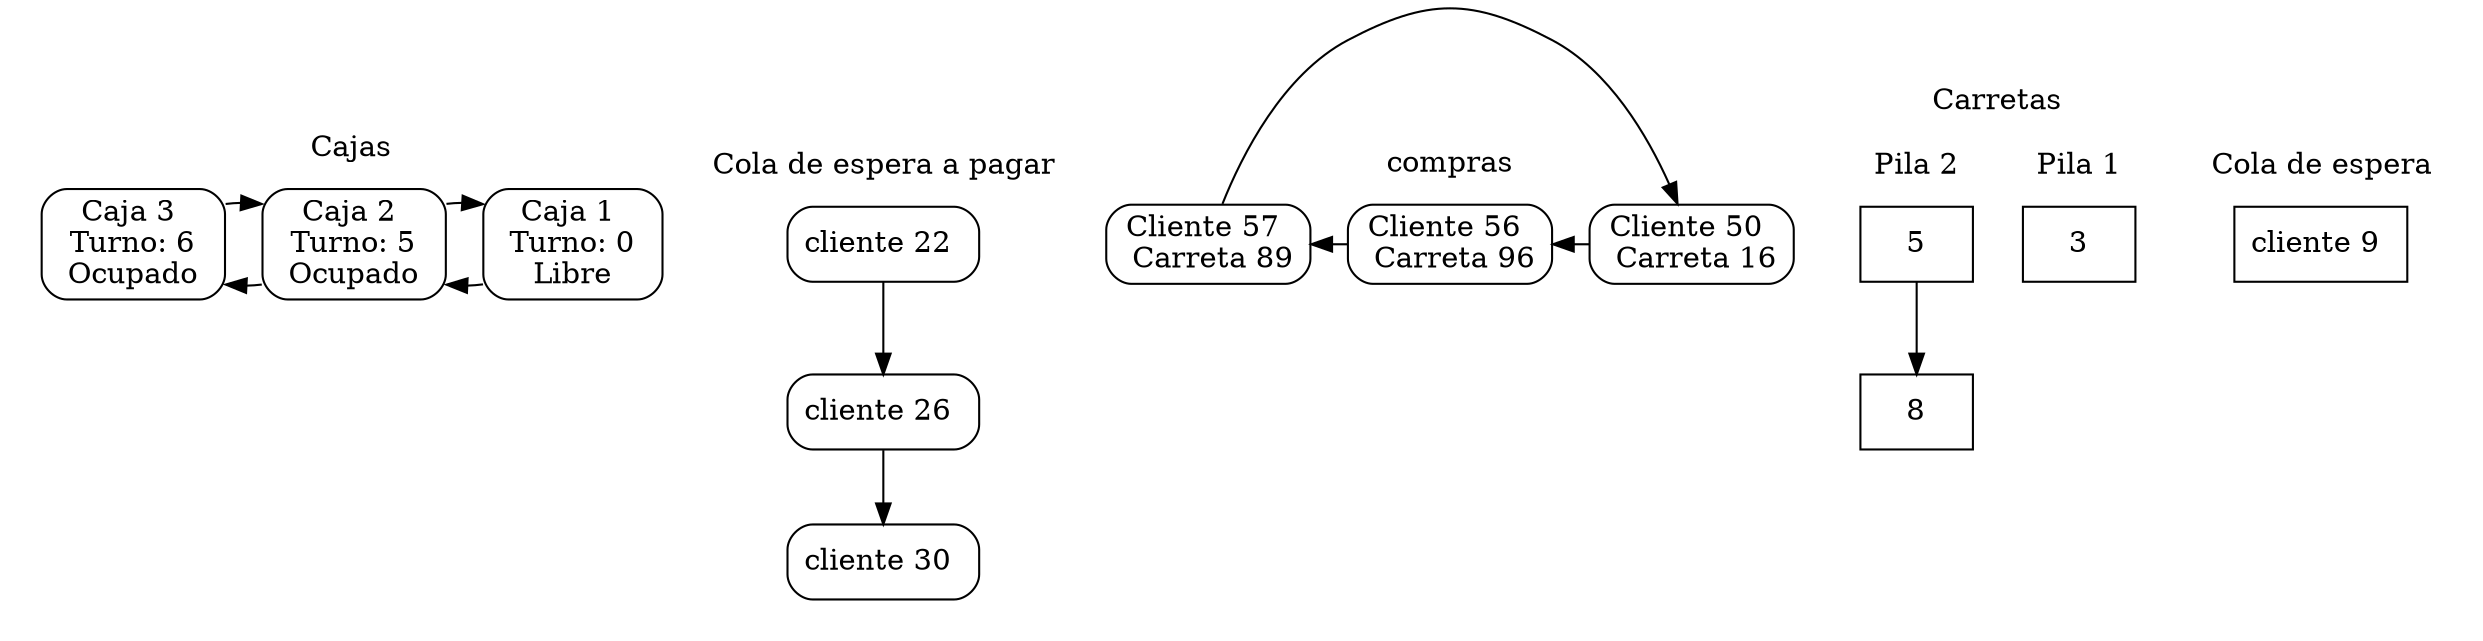 digraph G{subgraph cluster_cajas {label = "Cajas";	style=filled;style=filled;color=white;node [style=rounded,color=black,shape=box];f1->f2[constraint=false];f1[label="Caja 1 
 Turno: 0 
 Libre "];f2->f3[constraint=false];f2->f1[constraint=false];f2[label="Caja 2 
 Turno: 5 
 Ocupado "];f3->f2[constraint=false];f3[label="Caja 3 
 Turno: 6 
 Ocupado "];}subgraph cluster_pagar{label = "Cola de espera a pagar";style=filled;style=filled;color=white;node [shape=box,color=black,style=rounded];e22->e26;e22[label="cliente 22 "];e26->e30;e26[label="cliente 26 "];e30[label="cliente 30 "];}subgraph cluster_compras{label = " compras ";style=filled;style=filled;color=white;node [style=rounded,color=black,shape=box];d1->d2[constraint=false];d1[label="Cliente 50 
 Carreta 16"];d2->d3[constraint=false];d2[label="Cliente 56 
 Carreta 96"];d3->d1[constraint=false];d3[label="Cliente 57 
 Carreta 89"];}subgraph cluster_carretas{label ="Carretas";style=filled;color=white;subgraph cluster_b{label = " Pila 1 ";style=filled;style=filled;color=white;node [shape=box,color=black];b3[label=" 3 "];}subgraph cluster_c{label = " Pila 2 ";style=filled;style=filled;color=white;node [shape=box,color=black];c5->c8;c5[label=" 5 "];c8[label=" 8 "];}}subgraph cluster_a{label = " Cola de espera ";style=filled;style=filled;color=white;node [shape=box,color=black];a9[label="cliente 9 "];} }